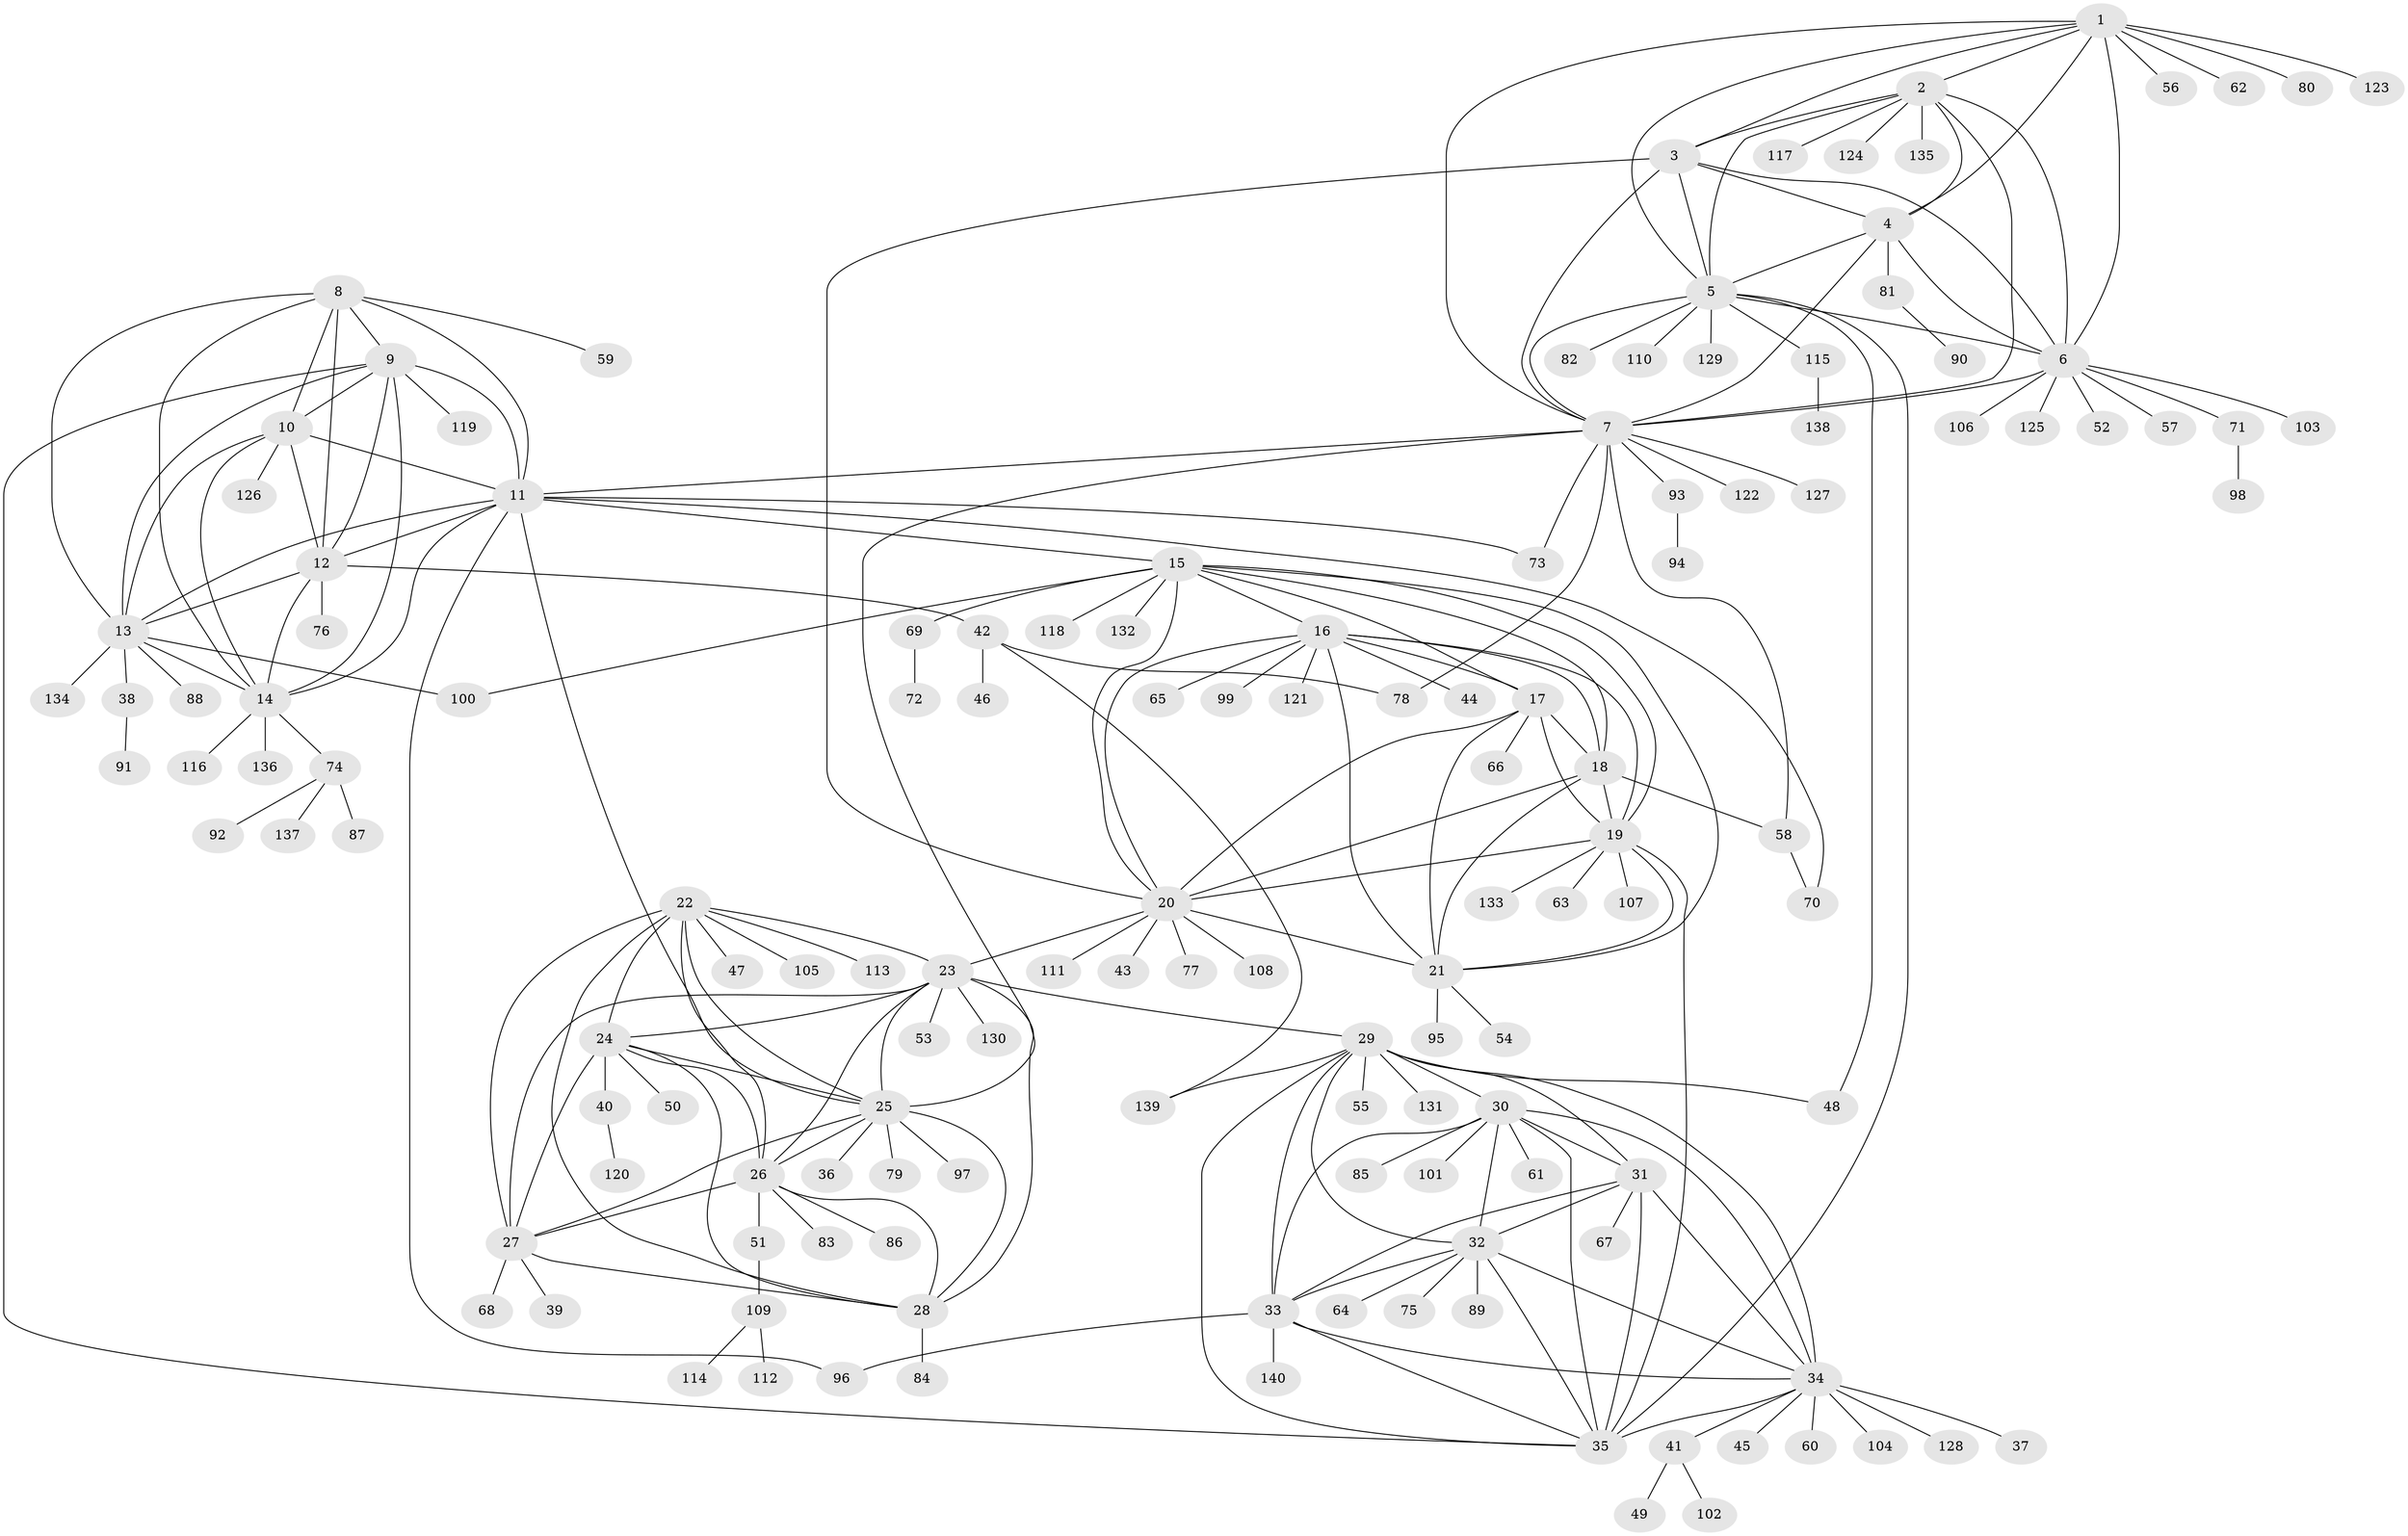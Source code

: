 // coarse degree distribution, {9: 0.027522935779816515, 6: 0.027522935779816515, 11: 0.045871559633027525, 7: 0.045871559633027525, 5: 0.01834862385321101, 12: 0.027522935779816515, 8: 0.009174311926605505, 1: 0.6788990825688074, 2: 0.09174311926605505, 3: 0.027522935779816515}
// Generated by graph-tools (version 1.1) at 2025/52/02/27/25 19:52:16]
// undirected, 140 vertices, 228 edges
graph export_dot {
graph [start="1"]
  node [color=gray90,style=filled];
  1;
  2;
  3;
  4;
  5;
  6;
  7;
  8;
  9;
  10;
  11;
  12;
  13;
  14;
  15;
  16;
  17;
  18;
  19;
  20;
  21;
  22;
  23;
  24;
  25;
  26;
  27;
  28;
  29;
  30;
  31;
  32;
  33;
  34;
  35;
  36;
  37;
  38;
  39;
  40;
  41;
  42;
  43;
  44;
  45;
  46;
  47;
  48;
  49;
  50;
  51;
  52;
  53;
  54;
  55;
  56;
  57;
  58;
  59;
  60;
  61;
  62;
  63;
  64;
  65;
  66;
  67;
  68;
  69;
  70;
  71;
  72;
  73;
  74;
  75;
  76;
  77;
  78;
  79;
  80;
  81;
  82;
  83;
  84;
  85;
  86;
  87;
  88;
  89;
  90;
  91;
  92;
  93;
  94;
  95;
  96;
  97;
  98;
  99;
  100;
  101;
  102;
  103;
  104;
  105;
  106;
  107;
  108;
  109;
  110;
  111;
  112;
  113;
  114;
  115;
  116;
  117;
  118;
  119;
  120;
  121;
  122;
  123;
  124;
  125;
  126;
  127;
  128;
  129;
  130;
  131;
  132;
  133;
  134;
  135;
  136;
  137;
  138;
  139;
  140;
  1 -- 2;
  1 -- 3;
  1 -- 4;
  1 -- 5;
  1 -- 6;
  1 -- 7;
  1 -- 56;
  1 -- 62;
  1 -- 80;
  1 -- 123;
  2 -- 3;
  2 -- 4;
  2 -- 5;
  2 -- 6;
  2 -- 7;
  2 -- 117;
  2 -- 124;
  2 -- 135;
  3 -- 4;
  3 -- 5;
  3 -- 6;
  3 -- 7;
  3 -- 20;
  4 -- 5;
  4 -- 6;
  4 -- 7;
  4 -- 81;
  5 -- 6;
  5 -- 7;
  5 -- 35;
  5 -- 48;
  5 -- 82;
  5 -- 110;
  5 -- 115;
  5 -- 129;
  6 -- 7;
  6 -- 52;
  6 -- 57;
  6 -- 71;
  6 -- 103;
  6 -- 106;
  6 -- 125;
  7 -- 11;
  7 -- 25;
  7 -- 58;
  7 -- 73;
  7 -- 78;
  7 -- 93;
  7 -- 122;
  7 -- 127;
  8 -- 9;
  8 -- 10;
  8 -- 11;
  8 -- 12;
  8 -- 13;
  8 -- 14;
  8 -- 59;
  9 -- 10;
  9 -- 11;
  9 -- 12;
  9 -- 13;
  9 -- 14;
  9 -- 35;
  9 -- 119;
  10 -- 11;
  10 -- 12;
  10 -- 13;
  10 -- 14;
  10 -- 126;
  11 -- 12;
  11 -- 13;
  11 -- 14;
  11 -- 15;
  11 -- 25;
  11 -- 70;
  11 -- 73;
  11 -- 96;
  12 -- 13;
  12 -- 14;
  12 -- 42;
  12 -- 76;
  13 -- 14;
  13 -- 38;
  13 -- 88;
  13 -- 100;
  13 -- 134;
  14 -- 74;
  14 -- 116;
  14 -- 136;
  15 -- 16;
  15 -- 17;
  15 -- 18;
  15 -- 19;
  15 -- 20;
  15 -- 21;
  15 -- 69;
  15 -- 100;
  15 -- 118;
  15 -- 132;
  16 -- 17;
  16 -- 18;
  16 -- 19;
  16 -- 20;
  16 -- 21;
  16 -- 44;
  16 -- 65;
  16 -- 99;
  16 -- 121;
  17 -- 18;
  17 -- 19;
  17 -- 20;
  17 -- 21;
  17 -- 66;
  18 -- 19;
  18 -- 20;
  18 -- 21;
  18 -- 58;
  19 -- 20;
  19 -- 21;
  19 -- 35;
  19 -- 63;
  19 -- 107;
  19 -- 133;
  20 -- 21;
  20 -- 23;
  20 -- 43;
  20 -- 77;
  20 -- 108;
  20 -- 111;
  21 -- 54;
  21 -- 95;
  22 -- 23;
  22 -- 24;
  22 -- 25;
  22 -- 26;
  22 -- 27;
  22 -- 28;
  22 -- 47;
  22 -- 105;
  22 -- 113;
  23 -- 24;
  23 -- 25;
  23 -- 26;
  23 -- 27;
  23 -- 28;
  23 -- 29;
  23 -- 53;
  23 -- 130;
  24 -- 25;
  24 -- 26;
  24 -- 27;
  24 -- 28;
  24 -- 40;
  24 -- 50;
  25 -- 26;
  25 -- 27;
  25 -- 28;
  25 -- 36;
  25 -- 79;
  25 -- 97;
  26 -- 27;
  26 -- 28;
  26 -- 51;
  26 -- 83;
  26 -- 86;
  27 -- 28;
  27 -- 39;
  27 -- 68;
  28 -- 84;
  29 -- 30;
  29 -- 31;
  29 -- 32;
  29 -- 33;
  29 -- 34;
  29 -- 35;
  29 -- 48;
  29 -- 55;
  29 -- 131;
  29 -- 139;
  30 -- 31;
  30 -- 32;
  30 -- 33;
  30 -- 34;
  30 -- 35;
  30 -- 61;
  30 -- 85;
  30 -- 101;
  31 -- 32;
  31 -- 33;
  31 -- 34;
  31 -- 35;
  31 -- 67;
  32 -- 33;
  32 -- 34;
  32 -- 35;
  32 -- 64;
  32 -- 75;
  32 -- 89;
  33 -- 34;
  33 -- 35;
  33 -- 96;
  33 -- 140;
  34 -- 35;
  34 -- 37;
  34 -- 41;
  34 -- 45;
  34 -- 60;
  34 -- 104;
  34 -- 128;
  38 -- 91;
  40 -- 120;
  41 -- 49;
  41 -- 102;
  42 -- 46;
  42 -- 78;
  42 -- 139;
  51 -- 109;
  58 -- 70;
  69 -- 72;
  71 -- 98;
  74 -- 87;
  74 -- 92;
  74 -- 137;
  81 -- 90;
  93 -- 94;
  109 -- 112;
  109 -- 114;
  115 -- 138;
}
